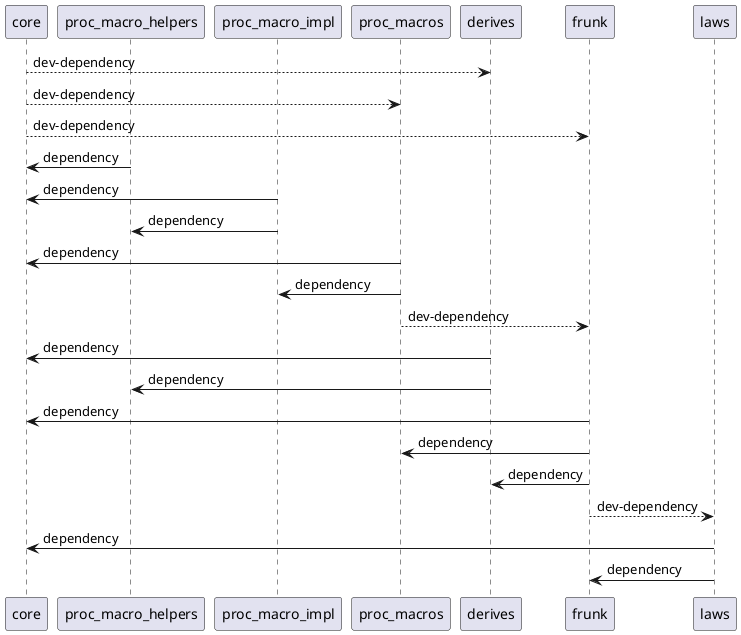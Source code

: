@startuml
participant core as c
participant proc_macro_helpers as pmh
participant proc_macro_impl as pmi
participant proc_macros as pm
participant derives as d
participant frunk as f
participant laws as l

c --> d: dev-dependency
c --> pm: dev-dependency
c --> f: dev-dependency

pmh -> c: dependency

pmi -> c: dependency
pmi -> pmh: dependency

pm -> c: dependency
pm -> pmi: dependency
pm --> f: dev-dependency

d -> c: dependency
d -> pmh: dependency

f -> c: dependency
f -> pm: dependency
f -> d: dependency
f --> l: dev-dependency

l -> c: dependency
l -> f: dependency

@enduml
